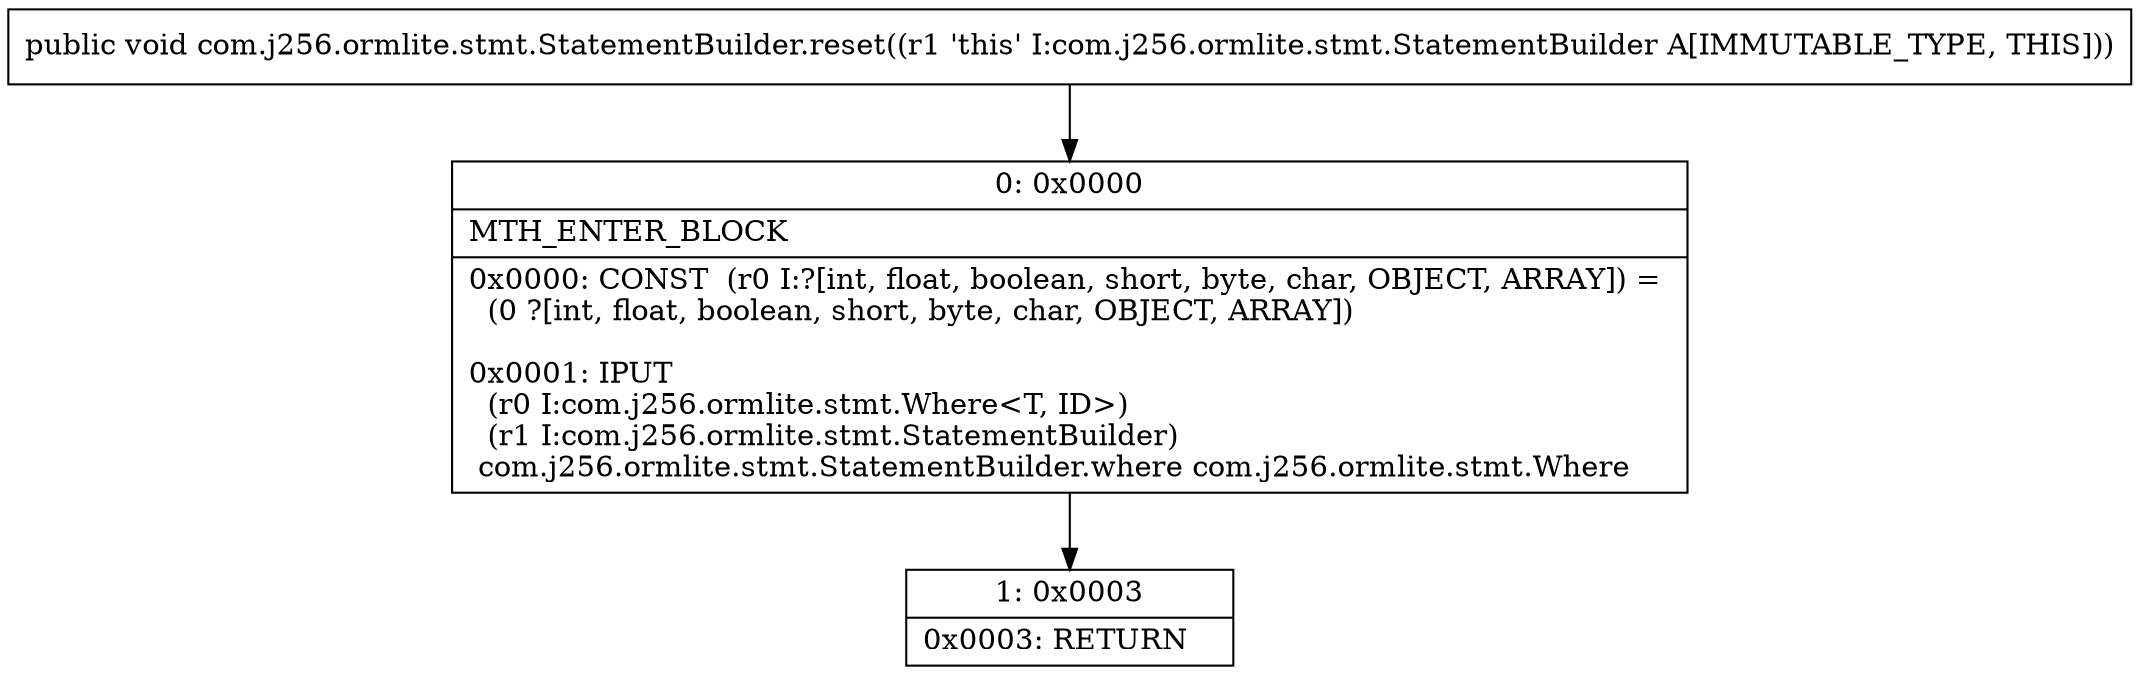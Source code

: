 digraph "CFG forcom.j256.ormlite.stmt.StatementBuilder.reset()V" {
Node_0 [shape=record,label="{0\:\ 0x0000|MTH_ENTER_BLOCK\l|0x0000: CONST  (r0 I:?[int, float, boolean, short, byte, char, OBJECT, ARRAY]) = \l  (0 ?[int, float, boolean, short, byte, char, OBJECT, ARRAY])\l \l0x0001: IPUT  \l  (r0 I:com.j256.ormlite.stmt.Where\<T, ID\>)\l  (r1 I:com.j256.ormlite.stmt.StatementBuilder)\l com.j256.ormlite.stmt.StatementBuilder.where com.j256.ormlite.stmt.Where \l}"];
Node_1 [shape=record,label="{1\:\ 0x0003|0x0003: RETURN   \l}"];
MethodNode[shape=record,label="{public void com.j256.ormlite.stmt.StatementBuilder.reset((r1 'this' I:com.j256.ormlite.stmt.StatementBuilder A[IMMUTABLE_TYPE, THIS])) }"];
MethodNode -> Node_0;
Node_0 -> Node_1;
}

